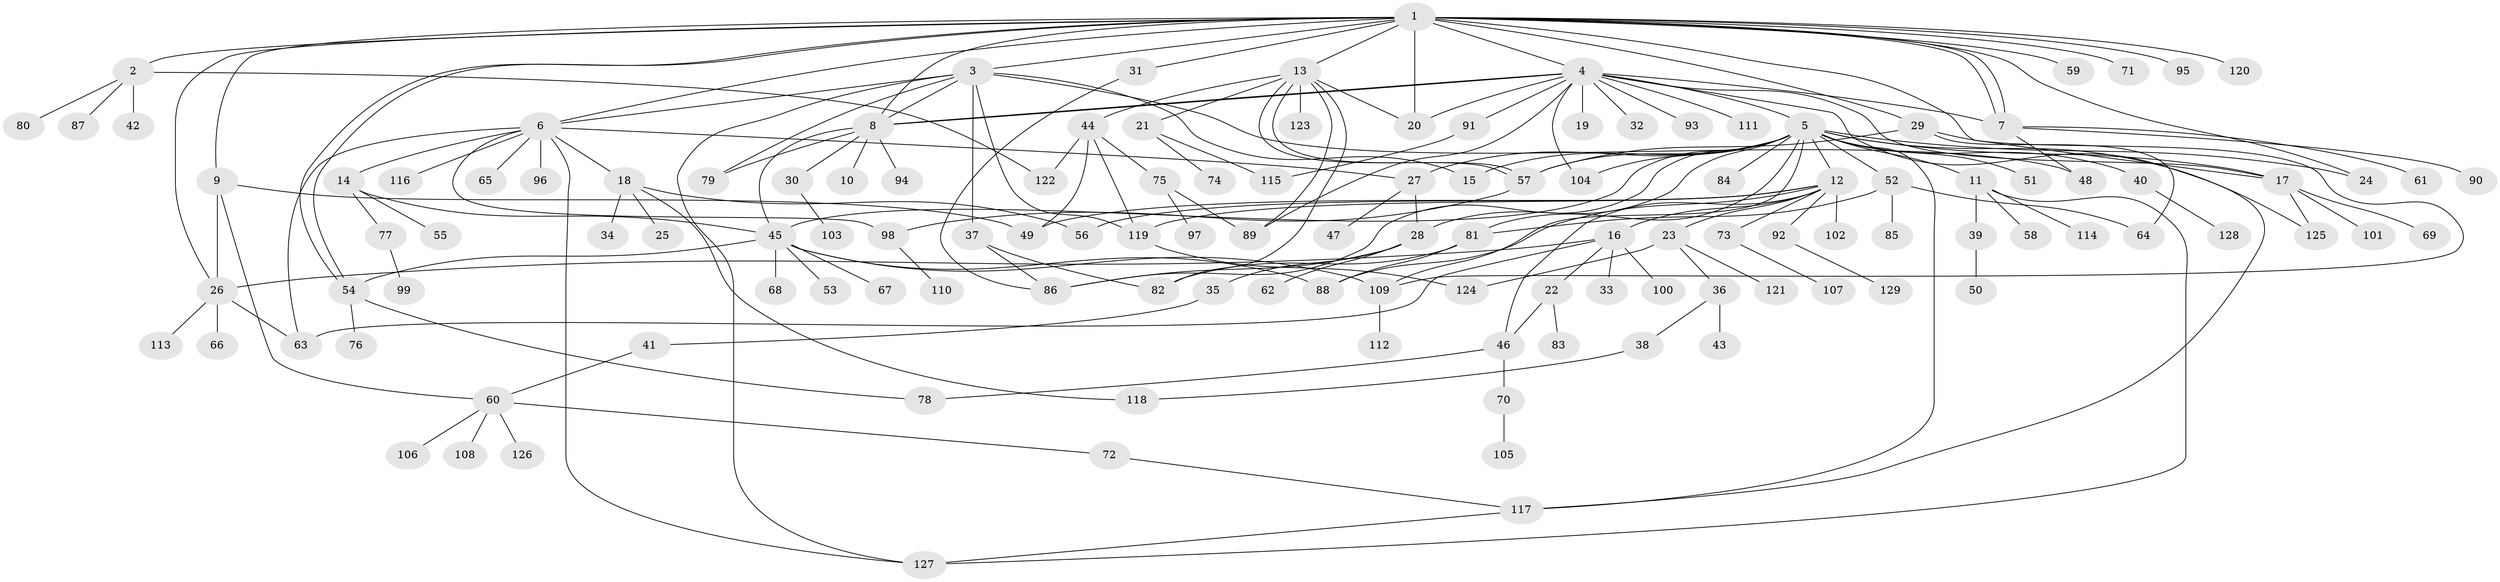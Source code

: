 // Generated by graph-tools (version 1.1) at 2025/11/02/27/25 16:11:10]
// undirected, 129 vertices, 188 edges
graph export_dot {
graph [start="1"]
  node [color=gray90,style=filled];
  1;
  2;
  3;
  4;
  5;
  6;
  7;
  8;
  9;
  10;
  11;
  12;
  13;
  14;
  15;
  16;
  17;
  18;
  19;
  20;
  21;
  22;
  23;
  24;
  25;
  26;
  27;
  28;
  29;
  30;
  31;
  32;
  33;
  34;
  35;
  36;
  37;
  38;
  39;
  40;
  41;
  42;
  43;
  44;
  45;
  46;
  47;
  48;
  49;
  50;
  51;
  52;
  53;
  54;
  55;
  56;
  57;
  58;
  59;
  60;
  61;
  62;
  63;
  64;
  65;
  66;
  67;
  68;
  69;
  70;
  71;
  72;
  73;
  74;
  75;
  76;
  77;
  78;
  79;
  80;
  81;
  82;
  83;
  84;
  85;
  86;
  87;
  88;
  89;
  90;
  91;
  92;
  93;
  94;
  95;
  96;
  97;
  98;
  99;
  100;
  101;
  102;
  103;
  104;
  105;
  106;
  107;
  108;
  109;
  110;
  111;
  112;
  113;
  114;
  115;
  116;
  117;
  118;
  119;
  120;
  121;
  122;
  123;
  124;
  125;
  126;
  127;
  128;
  129;
  1 -- 2;
  1 -- 3;
  1 -- 4;
  1 -- 6;
  1 -- 7;
  1 -- 7;
  1 -- 8;
  1 -- 9;
  1 -- 13;
  1 -- 17;
  1 -- 20;
  1 -- 24;
  1 -- 26;
  1 -- 29;
  1 -- 31;
  1 -- 54;
  1 -- 54;
  1 -- 59;
  1 -- 71;
  1 -- 95;
  1 -- 120;
  2 -- 42;
  2 -- 80;
  2 -- 87;
  2 -- 122;
  3 -- 6;
  3 -- 8;
  3 -- 15;
  3 -- 37;
  3 -- 48;
  3 -- 79;
  3 -- 119;
  3 -- 127;
  4 -- 5;
  4 -- 7;
  4 -- 8;
  4 -- 8;
  4 -- 17;
  4 -- 19;
  4 -- 20;
  4 -- 32;
  4 -- 89;
  4 -- 91;
  4 -- 93;
  4 -- 104;
  4 -- 111;
  4 -- 117;
  5 -- 11;
  5 -- 12;
  5 -- 15;
  5 -- 17;
  5 -- 24;
  5 -- 27;
  5 -- 28;
  5 -- 40;
  5 -- 45;
  5 -- 51;
  5 -- 52;
  5 -- 57;
  5 -- 81;
  5 -- 84;
  5 -- 86;
  5 -- 104;
  5 -- 109;
  5 -- 117;
  5 -- 125;
  6 -- 14;
  6 -- 18;
  6 -- 27;
  6 -- 63;
  6 -- 65;
  6 -- 96;
  6 -- 98;
  6 -- 116;
  6 -- 127;
  7 -- 48;
  7 -- 61;
  7 -- 90;
  8 -- 10;
  8 -- 30;
  8 -- 45;
  8 -- 79;
  8 -- 94;
  9 -- 26;
  9 -- 49;
  9 -- 60;
  11 -- 39;
  11 -- 58;
  11 -- 114;
  11 -- 127;
  12 -- 16;
  12 -- 23;
  12 -- 46;
  12 -- 49;
  12 -- 56;
  12 -- 73;
  12 -- 88;
  12 -- 92;
  12 -- 102;
  12 -- 119;
  13 -- 20;
  13 -- 21;
  13 -- 44;
  13 -- 57;
  13 -- 57;
  13 -- 82;
  13 -- 89;
  13 -- 123;
  14 -- 45;
  14 -- 55;
  14 -- 77;
  16 -- 22;
  16 -- 26;
  16 -- 33;
  16 -- 63;
  16 -- 100;
  17 -- 69;
  17 -- 101;
  17 -- 125;
  18 -- 25;
  18 -- 34;
  18 -- 56;
  18 -- 118;
  21 -- 74;
  21 -- 115;
  22 -- 46;
  22 -- 83;
  23 -- 36;
  23 -- 121;
  23 -- 124;
  26 -- 63;
  26 -- 66;
  26 -- 113;
  27 -- 28;
  27 -- 47;
  28 -- 35;
  28 -- 62;
  28 -- 86;
  29 -- 57;
  29 -- 64;
  29 -- 109;
  30 -- 103;
  31 -- 86;
  35 -- 41;
  36 -- 38;
  36 -- 43;
  37 -- 82;
  37 -- 86;
  38 -- 118;
  39 -- 50;
  40 -- 128;
  41 -- 60;
  44 -- 49;
  44 -- 75;
  44 -- 119;
  44 -- 122;
  45 -- 53;
  45 -- 54;
  45 -- 67;
  45 -- 68;
  45 -- 88;
  45 -- 109;
  46 -- 70;
  46 -- 78;
  52 -- 64;
  52 -- 81;
  52 -- 85;
  54 -- 76;
  54 -- 78;
  57 -- 98;
  60 -- 72;
  60 -- 106;
  60 -- 108;
  60 -- 126;
  70 -- 105;
  72 -- 117;
  73 -- 107;
  75 -- 89;
  75 -- 97;
  77 -- 99;
  81 -- 82;
  81 -- 88;
  91 -- 115;
  92 -- 129;
  98 -- 110;
  109 -- 112;
  117 -- 127;
  119 -- 124;
}
